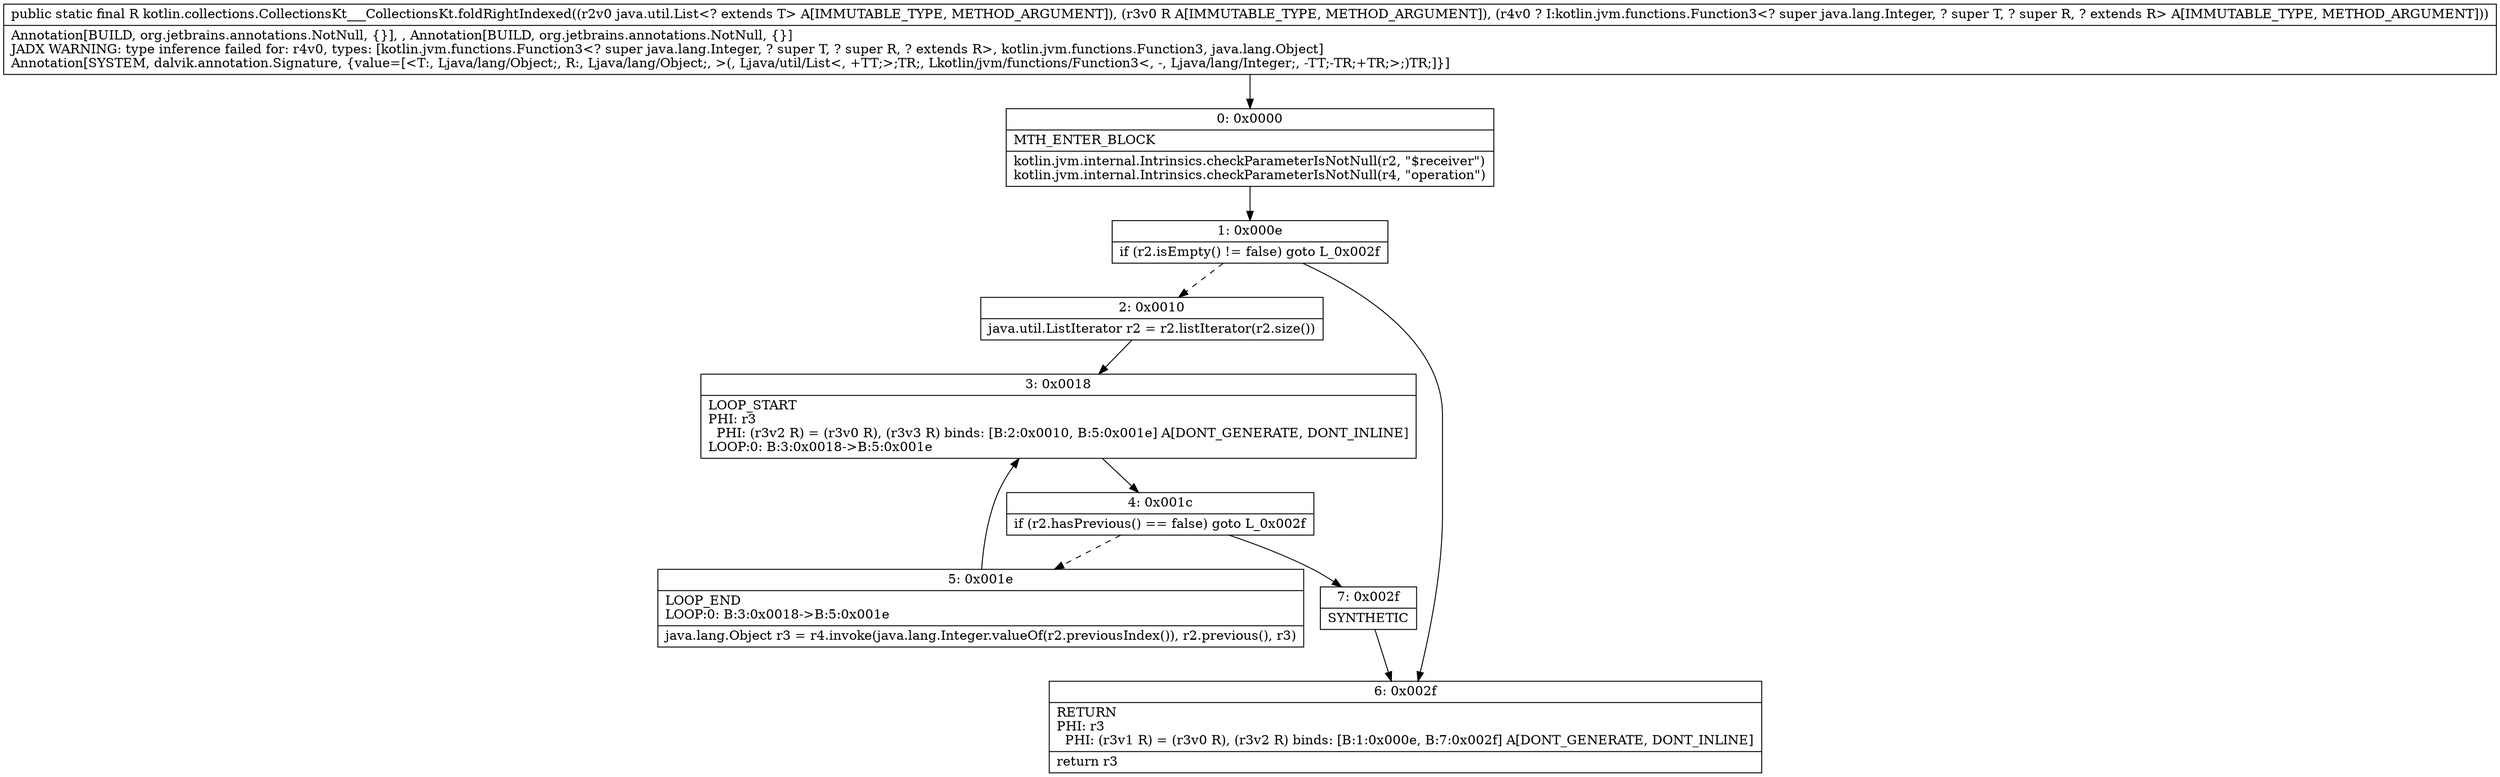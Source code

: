 digraph "CFG forkotlin.collections.CollectionsKt___CollectionsKt.foldRightIndexed(Ljava\/util\/List;Ljava\/lang\/Object;Lkotlin\/jvm\/functions\/Function3;)Ljava\/lang\/Object;" {
Node_0 [shape=record,label="{0\:\ 0x0000|MTH_ENTER_BLOCK\l|kotlin.jvm.internal.Intrinsics.checkParameterIsNotNull(r2, \"$receiver\")\lkotlin.jvm.internal.Intrinsics.checkParameterIsNotNull(r4, \"operation\")\l}"];
Node_1 [shape=record,label="{1\:\ 0x000e|if (r2.isEmpty() != false) goto L_0x002f\l}"];
Node_2 [shape=record,label="{2\:\ 0x0010|java.util.ListIterator r2 = r2.listIterator(r2.size())\l}"];
Node_3 [shape=record,label="{3\:\ 0x0018|LOOP_START\lPHI: r3 \l  PHI: (r3v2 R) = (r3v0 R), (r3v3 R) binds: [B:2:0x0010, B:5:0x001e] A[DONT_GENERATE, DONT_INLINE]\lLOOP:0: B:3:0x0018\-\>B:5:0x001e\l}"];
Node_4 [shape=record,label="{4\:\ 0x001c|if (r2.hasPrevious() == false) goto L_0x002f\l}"];
Node_5 [shape=record,label="{5\:\ 0x001e|LOOP_END\lLOOP:0: B:3:0x0018\-\>B:5:0x001e\l|java.lang.Object r3 = r4.invoke(java.lang.Integer.valueOf(r2.previousIndex()), r2.previous(), r3)\l}"];
Node_6 [shape=record,label="{6\:\ 0x002f|RETURN\lPHI: r3 \l  PHI: (r3v1 R) = (r3v0 R), (r3v2 R) binds: [B:1:0x000e, B:7:0x002f] A[DONT_GENERATE, DONT_INLINE]\l|return r3\l}"];
Node_7 [shape=record,label="{7\:\ 0x002f|SYNTHETIC\l}"];
MethodNode[shape=record,label="{public static final R kotlin.collections.CollectionsKt___CollectionsKt.foldRightIndexed((r2v0 java.util.List\<? extends T\> A[IMMUTABLE_TYPE, METHOD_ARGUMENT]), (r3v0 R A[IMMUTABLE_TYPE, METHOD_ARGUMENT]), (r4v0 ? I:kotlin.jvm.functions.Function3\<? super java.lang.Integer, ? super T, ? super R, ? extends R\> A[IMMUTABLE_TYPE, METHOD_ARGUMENT]))  | Annotation[BUILD, org.jetbrains.annotations.NotNull, \{\}], , Annotation[BUILD, org.jetbrains.annotations.NotNull, \{\}]\lJADX WARNING: type inference failed for: r4v0, types: [kotlin.jvm.functions.Function3\<? super java.lang.Integer, ? super T, ? super R, ? extends R\>, kotlin.jvm.functions.Function3, java.lang.Object]\lAnnotation[SYSTEM, dalvik.annotation.Signature, \{value=[\<T:, Ljava\/lang\/Object;, R:, Ljava\/lang\/Object;, \>(, Ljava\/util\/List\<, +TT;\>;TR;, Lkotlin\/jvm\/functions\/Function3\<, \-, Ljava\/lang\/Integer;, \-TT;\-TR;+TR;\>;)TR;]\}]\l}"];
MethodNode -> Node_0;
Node_0 -> Node_1;
Node_1 -> Node_2[style=dashed];
Node_1 -> Node_6;
Node_2 -> Node_3;
Node_3 -> Node_4;
Node_4 -> Node_5[style=dashed];
Node_4 -> Node_7;
Node_5 -> Node_3;
Node_7 -> Node_6;
}

